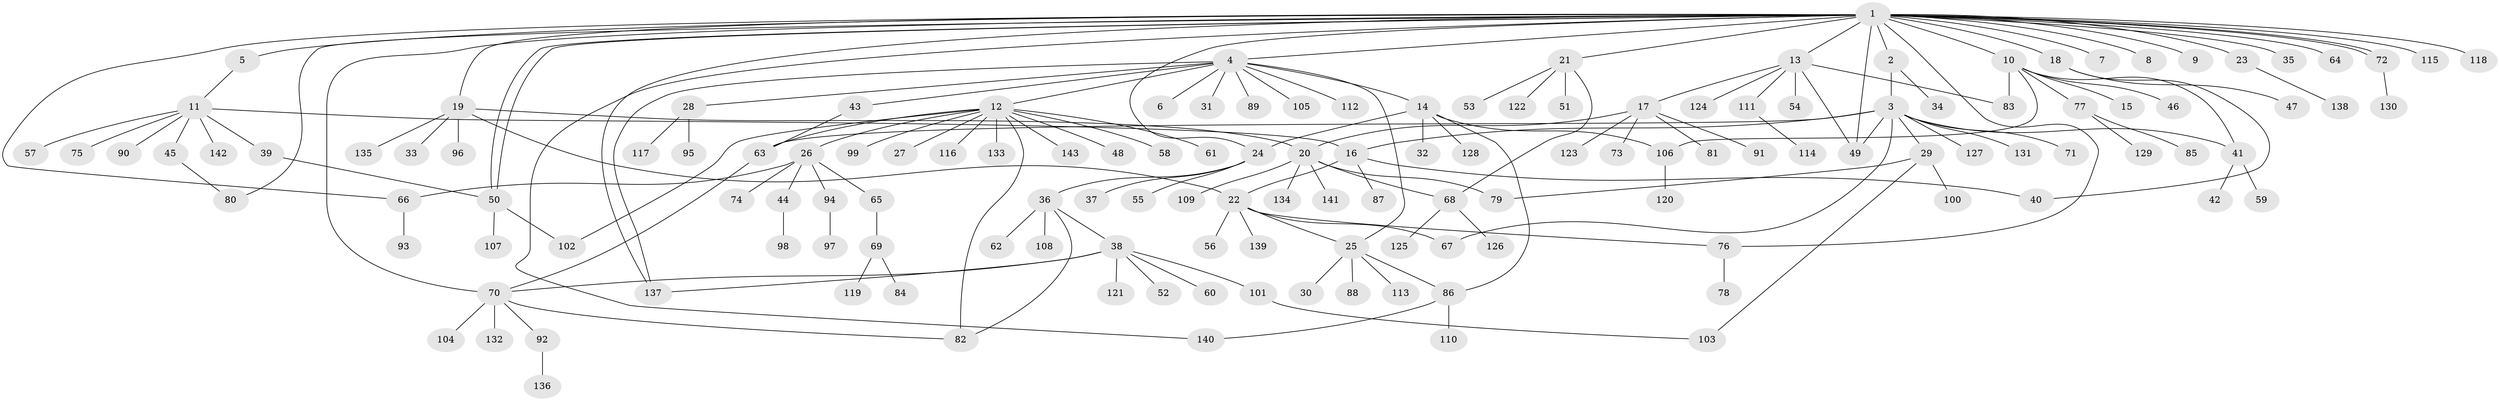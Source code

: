 // Generated by graph-tools (version 1.1) at 2025/01/03/09/25 03:01:49]
// undirected, 143 vertices, 174 edges
graph export_dot {
graph [start="1"]
  node [color=gray90,style=filled];
  1;
  2;
  3;
  4;
  5;
  6;
  7;
  8;
  9;
  10;
  11;
  12;
  13;
  14;
  15;
  16;
  17;
  18;
  19;
  20;
  21;
  22;
  23;
  24;
  25;
  26;
  27;
  28;
  29;
  30;
  31;
  32;
  33;
  34;
  35;
  36;
  37;
  38;
  39;
  40;
  41;
  42;
  43;
  44;
  45;
  46;
  47;
  48;
  49;
  50;
  51;
  52;
  53;
  54;
  55;
  56;
  57;
  58;
  59;
  60;
  61;
  62;
  63;
  64;
  65;
  66;
  67;
  68;
  69;
  70;
  71;
  72;
  73;
  74;
  75;
  76;
  77;
  78;
  79;
  80;
  81;
  82;
  83;
  84;
  85;
  86;
  87;
  88;
  89;
  90;
  91;
  92;
  93;
  94;
  95;
  96;
  97;
  98;
  99;
  100;
  101;
  102;
  103;
  104;
  105;
  106;
  107;
  108;
  109;
  110;
  111;
  112;
  113;
  114;
  115;
  116;
  117;
  118;
  119;
  120;
  121;
  122;
  123;
  124;
  125;
  126;
  127;
  128;
  129;
  130;
  131;
  132;
  133;
  134;
  135;
  136;
  137;
  138;
  139;
  140;
  141;
  142;
  143;
  1 -- 2;
  1 -- 4;
  1 -- 5;
  1 -- 7;
  1 -- 8;
  1 -- 9;
  1 -- 10;
  1 -- 13;
  1 -- 18;
  1 -- 19;
  1 -- 21;
  1 -- 23;
  1 -- 24;
  1 -- 35;
  1 -- 49;
  1 -- 50;
  1 -- 50;
  1 -- 64;
  1 -- 66;
  1 -- 70;
  1 -- 72;
  1 -- 72;
  1 -- 76;
  1 -- 80;
  1 -- 115;
  1 -- 118;
  1 -- 137;
  1 -- 140;
  2 -- 3;
  2 -- 34;
  3 -- 16;
  3 -- 29;
  3 -- 41;
  3 -- 49;
  3 -- 63;
  3 -- 67;
  3 -- 71;
  3 -- 127;
  3 -- 131;
  4 -- 6;
  4 -- 12;
  4 -- 14;
  4 -- 25;
  4 -- 28;
  4 -- 31;
  4 -- 43;
  4 -- 89;
  4 -- 105;
  4 -- 112;
  4 -- 137;
  5 -- 11;
  10 -- 15;
  10 -- 41;
  10 -- 46;
  10 -- 77;
  10 -- 83;
  10 -- 106;
  11 -- 16;
  11 -- 39;
  11 -- 45;
  11 -- 57;
  11 -- 75;
  11 -- 90;
  11 -- 142;
  12 -- 26;
  12 -- 27;
  12 -- 48;
  12 -- 58;
  12 -- 61;
  12 -- 63;
  12 -- 82;
  12 -- 99;
  12 -- 102;
  12 -- 116;
  12 -- 133;
  12 -- 143;
  13 -- 17;
  13 -- 49;
  13 -- 54;
  13 -- 83;
  13 -- 111;
  13 -- 124;
  14 -- 24;
  14 -- 32;
  14 -- 86;
  14 -- 106;
  14 -- 128;
  16 -- 22;
  16 -- 40;
  16 -- 87;
  17 -- 20;
  17 -- 73;
  17 -- 81;
  17 -- 91;
  17 -- 123;
  18 -- 40;
  18 -- 47;
  19 -- 20;
  19 -- 22;
  19 -- 33;
  19 -- 96;
  19 -- 135;
  20 -- 68;
  20 -- 79;
  20 -- 109;
  20 -- 134;
  20 -- 141;
  21 -- 51;
  21 -- 53;
  21 -- 68;
  21 -- 122;
  22 -- 25;
  22 -- 56;
  22 -- 67;
  22 -- 76;
  22 -- 139;
  23 -- 138;
  24 -- 36;
  24 -- 37;
  24 -- 55;
  25 -- 30;
  25 -- 86;
  25 -- 88;
  25 -- 113;
  26 -- 44;
  26 -- 65;
  26 -- 66;
  26 -- 74;
  26 -- 94;
  28 -- 95;
  28 -- 117;
  29 -- 79;
  29 -- 100;
  29 -- 103;
  36 -- 38;
  36 -- 62;
  36 -- 82;
  36 -- 108;
  38 -- 52;
  38 -- 60;
  38 -- 70;
  38 -- 101;
  38 -- 121;
  38 -- 137;
  39 -- 50;
  41 -- 42;
  41 -- 59;
  43 -- 63;
  44 -- 98;
  45 -- 80;
  50 -- 102;
  50 -- 107;
  63 -- 70;
  65 -- 69;
  66 -- 93;
  68 -- 125;
  68 -- 126;
  69 -- 84;
  69 -- 119;
  70 -- 82;
  70 -- 92;
  70 -- 104;
  70 -- 132;
  72 -- 130;
  76 -- 78;
  77 -- 85;
  77 -- 129;
  86 -- 110;
  86 -- 140;
  92 -- 136;
  94 -- 97;
  101 -- 103;
  106 -- 120;
  111 -- 114;
}
